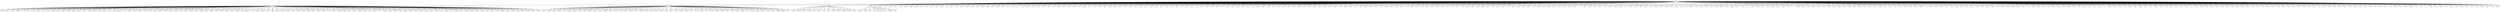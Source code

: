 digraph my_graph {
331 [label=331]
286 [label=286]
166 [label=166]
423 [label=423]
140 [label=140]
357 [label=357]
492 [label=492]
18 [label=18]
441 [label=441]
453 [label=453]
337 [label=337]
110 [label=110]
336 [label=336]
318 [label=318]
12 [label=12]
451 [label=451]
190 [label=190]
243 [label=243]
188 [label=188]
27 [label=27]
96 [label=96]
350 [label=350]
282 [label=282]
362 [label=362]
152 [label=152]
178 [label=178]
220 [label=220]
368 [label=368]
235 [label=235]
365 [label=365]
457 [label=457]
0 [label=0]
81 [label=81]
55 [label=55]
487 [label=487]
262 [label=262]
378 [label=378]
183 [label=183]
189 [label=189]
480 [label=480]
13 [label=13]
133 [label=133]
147 [label=147]
301 [label=301]
450 [label=450]
79 [label=79]
467 [label=467]
53 [label=53]
201 [label=201]
185 [label=185]
391 [label=391]
215 [label=215]
206 [label=206]
320 [label=320]
236 [label=236]
341 [label=341]
473 [label=473]
134 [label=134]
374 [label=374]
456 [label=456]
476 [label=476]
265 [label=265]
454 [label=454]
478 [label=478]
66 [label=66]
472 [label=472]
433 [label=433]
214 [label=214]
171 [label=171]
34 [label=34]
266 [label=266]
381 [label=381]
469 [label=469]
217 [label=217]
74 [label=74]
142 [label=142]
70 [label=70]
221 [label=221]
118 [label=118]
271 [label=271]
431 [label=431]
491 [label=491]
323 [label=323]
212 [label=212]
24 [label=24]
270 [label=270]
225 [label=225]
326 [label=326]
288 [label=288]
227 [label=227]
156 [label=156]
204 [label=204]
239 [label=239]
209 [label=209]
417 [label=417]
455 [label=455]
233 [label=233]
494 [label=494]
207 [label=207]
425 [label=425]
14 [label=14]
258 [label=258]
435 [label=435]
294 [label=294]
396 [label=396]
184 [label=184]
208 [label=208]
162 [label=162]
194 [label=194]
71 [label=71]
484 [label=484]
427 [label=427]
86 [label=86]
332 [label=332]
430 [label=430]
104 [label=104]
25 [label=25]
477 [label=477]
32 [label=32]
92 [label=92]
97 [label=97]
127 [label=127]
263 [label=263]
41 [label=41]
109 [label=109]
260 [label=260]
68 [label=68]
29 [label=29]
439 [label=439]
377 [label=377]
434 [label=434]
145 [label=145]
100 [label=100]
107 [label=107]
75 [label=75]
443 [label=443]
23 [label=23]
313 [label=313]
264 [label=264]
234 [label=234]
242 [label=242]
90 [label=90]
122 [label=122]
7 [label=7]
285 [label=285]
351 [label=351]
461 [label=461]
447 [label=447]
411 [label=411]
139 [label=139]
297 [label=297]
295 [label=295]
72 [label=72]
228 [label=228]
95 [label=95]
168 [label=168]
219 [label=219]
46 [label=46]
199 [label=199]
290 [label=290]
296 [label=296]
191 [label=191]
251 [label=251]
77 [label=77]
73 [label=73]
420 [label=420]
88 [label=88]
269 [label=269]
389 [label=389]
327 [label=327]
493 [label=493]
482 [label=482]
419 [label=419]
468 [label=468]
382 [label=382]
111 [label=111]
8 [label=8]
338 [label=338]
238 [label=238]
48 [label=48]
193 [label=193]
464 [label=464]
287 [label=287]
148 [label=148]
36 [label=36]
2 [label=2]
333 [label=333]
359 [label=359]
89 [label=89]
452 [label=452]
213 [label=213]
195 [label=195]
321 [label=321]
131 [label=131]
106 [label=106]
245 [label=245]
289 [label=289]
309 [label=309]
398 [label=398]
187 [label=187]
298 [label=298]
367 [label=367]
383 [label=383]
40 [label=40]
78 [label=78]
141 [label=141]
135 [label=135]
364 [label=364]
339 [label=339]
312 [label=312]
293 [label=293]
6 [label=6]
316 [label=316]
103 [label=103]
440 [label=440]
54 [label=54]
279 [label=279]
386 [label=386]
167 [label=167]
300 [label=300]
274 [label=274]
360 [label=360]
465 [label=465]
303 [label=303]
496 [label=496]
175 [label=175]
400 [label=400]
403 [label=403]
388 [label=388]
281 [label=281]
275 [label=275]
17 [label=17]
165 [label=165]
416 [label=416]
56 [label=56]
21 [label=21]
352 [label=352]
62 [label=62]
202 [label=202]
463 [label=463]
458 [label=458]
192 [label=192]
123 [label=123]
146 [label=146]
57 [label=57]
176 [label=176]
3 [label=3]
308 [label=308]
438 [label=438]
415 [label=415]
418 [label=418]
218 [label=218]
486 [label=486]
299 [label=299]
499 [label=499]
22 [label=22]
488 [label=488]
250 [label=250]
198 [label=198]
210 [label=210]
470 [label=470]
19 [label=19]
129 [label=129]
1 [label=1]
307 [label=307]
280 [label=280]
347 [label=347]
137 [label=137]
442 [label=442]
94 [label=94]
366 [label=366]
475 [label=475]
226 [label=226]
328 [label=328]
355 [label=355]
69 [label=69]
373 [label=373]
125 [label=125]
130 [label=130]
177 [label=177]
412 [label=412]
466 [label=466]
371 [label=371]
11 [label=11]
126 [label=126]
306 [label=306]
483 [label=483]
471 [label=471]
10 [label=10]
429 [label=429]
302 [label=302]
163 [label=163]
314 [label=314]
422 [label=422]
344 [label=344]
334 [label=334]
121 [label=121]
151 [label=151]
63 [label=63]
98 [label=98]
164 [label=164]
93 [label=93]
372 [label=372]
346 [label=346]
15 [label=15]
181 [label=181]
380 [label=380]
76 [label=76]
51 [label=51]
9 [label=9]
132 [label=132]
157 [label=157]
424 [label=424]
20 [label=20]
490 [label=490]
259 [label=259]
136 [label=136]
407 [label=407]
101 [label=101]
256 [label=256]
408 [label=408]
410 [label=410]
291 [label=291]
149 [label=149]
361 [label=361]
495 [label=495]
255 [label=255]
340 [label=340]
5 [label=5]
387 [label=387]
113 [label=113]
80 [label=80]
26 [label=26]
370 [label=370]
169 [label=169]
437 [label=437]
449 [label=449]
392 [label=392]
267 [label=267]
91 [label=91]
444 [label=444]
254 [label=254]
401 [label=401]
30 [label=30]
445 [label=445]
28 [label=28]
42 [label=42]
421 [label=421]
197 [label=197]
310 [label=310]
43 [label=43]
498 [label=498]
375 [label=375]
237 [label=237]
49 [label=49]
402 [label=402]
241 [label=241]
325 [label=325]
115 [label=115]
273 [label=273]
345 [label=345]
143 [label=143]
276 [label=276]
108 [label=108]
406 [label=406]
460 [label=460]
485 [label=485]
393 [label=393]
428 [label=428]
272 [label=272]
363 [label=363]
82 [label=82]
284 [label=284]
117 [label=117]
283 [label=283]
462 [label=462]
112 [label=112]
159 [label=159]
252 [label=252]
353 [label=353]
305 [label=305]
153 [label=153]
224 [label=224]
173 [label=173]
399 [label=399]
65 [label=65]
229 [label=229]
230 [label=230]
50 [label=50]
244 [label=244]
448 [label=448]
249 [label=249]
311 [label=311]
205 [label=205]
248 [label=248]
124 [label=124]
67 [label=67]
343 [label=343]
44 [label=44]
232 [label=232]
119 [label=119]
409 [label=409]
261 [label=261]
246 [label=246]
144 [label=144]
379 [label=379]
369 [label=369]
404 [label=404]
150 [label=150]
200 [label=200]
31 [label=31]
354 [label=354]
64 [label=64]
348 [label=348]
37 [label=37]
342 [label=342]
240 [label=240]
253 [label=253]
324 [label=324]
45 [label=45]
322 [label=322]
114 [label=114]
384 [label=384]
385 [label=385]
203 [label=203]
394 [label=394]
436 [label=436]
247 [label=247]
405 [label=405]
397 [label=397]
315 [label=315]
155 [label=155]
413 [label=413]
60 [label=60]
99 [label=99]
356 [label=356]
304 [label=304]
174 [label=174]
128 [label=128]
426 [label=426]
138 [label=138]
317 [label=317]
349 [label=349]
38 [label=38]
222 [label=222]
211 [label=211]
170 [label=170]
278 [label=278]
216 [label=216]
390 [label=390]
376 [label=376]
16 [label=16]
231 [label=231]
330 [label=330]
58 [label=58]
105 [label=105]
257 [label=257]
335 [label=335]
102 [label=102]
277 [label=277]
179 [label=179]
497 [label=497]
87 [label=87]
481 [label=481]
329 [label=329]
186 [label=186]
33 [label=33]
223 [label=223]
395 [label=395]
160 [label=160]
83 [label=83]
35 [label=35]
59 [label=59]
446 [label=446]
52 [label=52]
180 [label=180]
268 [label=268]
196 [label=196]
39 [label=39]
292 [label=292]
459 [label=459]
120 [label=120]
158 [label=158]
85 [label=85]
319 [label=319]
4 [label=4]
61 [label=61]
161 [label=161]
479 [label=479]
489 [label=489]
358 [label=358]
154 [label=154]
414 [label=414]
432 [label=432]
172 [label=172]
116 [label=116]
182 [label=182]
47 [label=47]
474 [label=474]
84 [label=84]
331->286
331->166
331->423
331->140
331->357
331->492
331->18
331->441
331->453
331->337
331->110
331->336
331->318
331->12
331->451
331->190
331->243
331->188
331->27
331->96
331->350
331->282
331->362
331->152
331->178
331->220
331->368
331->235
331->365
331->457
331->0
331->81
331->55
331->487
331->262
331->378
331->183
331->189
331->480
331->13
331->133
331->147
331->301
331->450
331->79
331->467
331->53
331->201
331->185
331->391
331->215
331->206
331->320
331->236
331->341
331->473
331->134
331->374
331->456
331->476
331->265
331->454
331->478
331->66
331->472
331->433
331->214
331->171
331->34
331->266
331->381
331->469
331->217
331->74
331->142
331->70
331->221
331->118
331->271
331->431
331->491
331->323
331->212
331->24
331->270
331->225
331->326
331->288
331->227
331->156
331->204
331->239
331->209
331->417
331->455
331->233
331->494
331->207
331->425
331->14
331->258
331->435
331->294
331->396
331->184
331->208
331->162
331->194
331->71
331->484
331->427
331->86
331->332
331->430
331->104
331->25
331->477
331->32
331->92
331->97
331->127
331->263
331->41
331->109
331->260
331->68
331->29
331->439
331->377
331->434
331->145
331->100
331->107
331->75
331->443
331->23
331->313
331->264
331->234
331->242
331->90
331->122
331->7
331->285
331->351
331->461
331->447
331->411
331->139
331->297
331->295
331->72
331->228
331->95
331->168
331->219
331->46
331->199
331->290
331->296
331->191
331->251
331->77
331->73
331->420
331->88
331->269
331->389
331->327
331->493
331->482
331->419
331->468
331->382
331->111
331->8
331->338
331->238
331->48
331->193
331->464
331->287
331->148
331->36
331->2
331->333
331->359
331->89
331->452
331->213
331->195
331->321
331->131
331->106
331->245
331->289
331->309
331->398
331->187
331->298
331->367
331->383
331->40
331->78
331->141
331->135
331->364
331->339
331->312
331->293
331->6
331->316
331->103
331->440
331->54
331->279
331->386
331->167
331->300
331->274
331->360
331->465
331->303
331->496
331->175
331->400
331->403
331->388
331->281
331->275
331->17
331->165
331->416
331->56
331->21
331->352
331->62
331->202
331->463
331->458
331->192
331->123
331->146
331->57
331->176
331->3
331->308
331->438
331->415
331->418
331->218
331->486
331->299
331->499
331->22
331->488
331->250
331->198
331->210
331->470
331->19
331->129
331->1
331->307
331->280
331->347
331->137
331->442
331->94
331->366
331->475
331->226
331->328
331->355
331->69
331->373
331->125
331->130
331->177
331->412
331->466
331->371
331->11
331->126
331->306
331->483
331->471
331->10
331->429
331->302
331->163
331->314
331->422
331->344
331->334
331->121
331->151
331->63
331->98
331->164
331->93
331->372
331->346
331->15
331->181
331->380
331->76
331->51
331->9
331->132
331->157
331->424
331->20
331->490
331->259
331->136
331->407
331->101
331->256
331->408
331->410
331->291
331->149
286->361
286->495
286->255
286->340
286->5
286->387
286->113
286->80
286->26
286->370
286->169
286->437
286->449
286->392
286->267
286->91
286->444
286->254
286->401
286->30
286->445
286->28
286->42
286->421
286->197
286->310
286->43
286->498
286->375
286->237
286->49
286->402
286->241
286->325
286->115
286->273
286->345
286->143
286->276
286->108
286->406
286->460
286->485
286->393
286->428
286->272
286->363
286->82
286->284
286->117
286->283
286->462
286->112
286->159
286->252
286->353
286->305
286->153
286->224
286->173
286->399
286->65
286->229
286->230
286->50
286->244
286->448
286->249
286->311
286->205
286->248
286->124
286->67
286->343
286->44
286->232
286->119
286->409
286->261
286->246
286->144
286->379
286->369
286->404
286->150
286->200
286->31
286->354
286->64
286->348
286->37
286->342
286->240
286->253
286->324
286->45
286->322
286->114
286->384
286->385
286->203
286->394
286->436
286->247
286->405
286->397
166->315
166->155
166->413
166->60
166->99
166->356
166->304
166->174
166->128
166->426
166->138
166->317
166->349
166->38
166->222
166->211
166->170
166->278
166->216
166->390
166->376
166->16
166->231
166->330
166->58
166->105
166->257
166->335
166->102
166->277
166->179
166->497
166->87
166->481
166->329
166->186
166->33
166->223
166->395
166->160
166->83
166->35
166->59
166->446
166->52
166->180
166->268
166->196
166->39
423->292
423->459
423->120
423->158
423->85
423->319
423->4
423->61
423->161
423->479
423->489
423->358
423->154
140->414
140->432
140->172
140->116
140->182
140->47
140->474
357->84
}